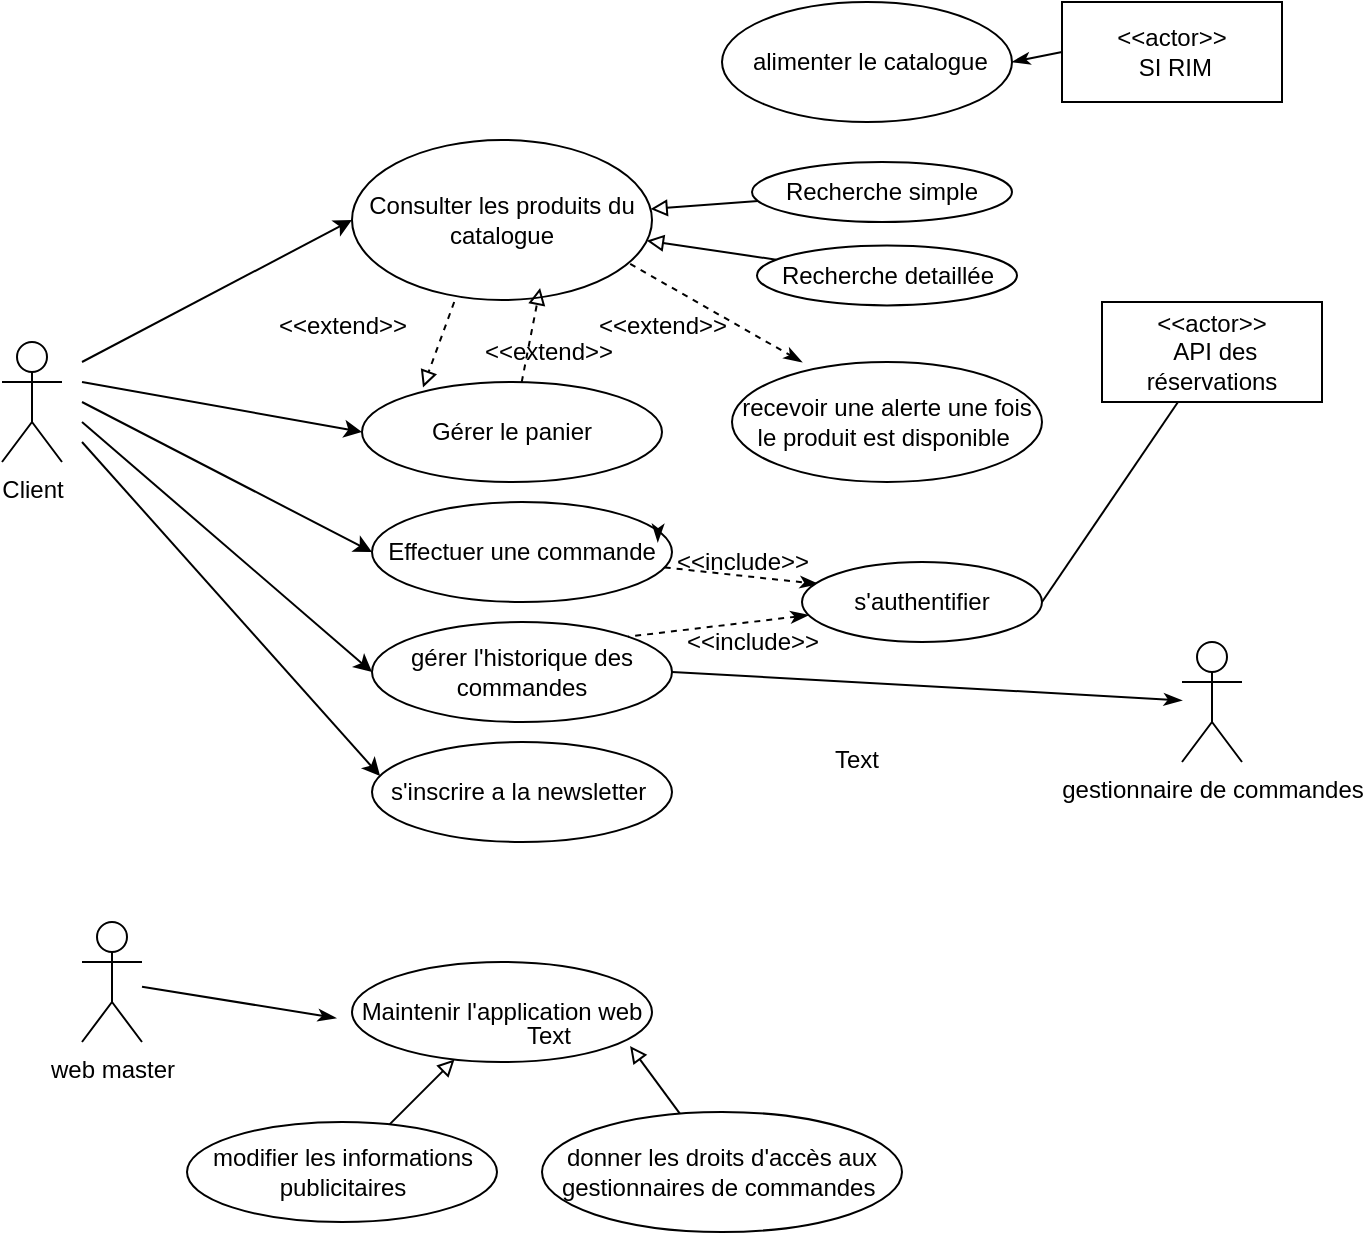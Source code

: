 <mxfile type="github" version="12.4.3" pages="1"><diagram id="gb16NmdpY-OdUI2TQzbu" name="Page-1"><mxGraphModel grid="1" dx="868" dy="480" gridSize="10" guides="1" tooltips="1" connect="1" arrows="1" fold="1" page="1" pageScale="1" pageWidth="827" pageHeight="1169" math="0" shadow="0"><root><mxCell id="0"/><mxCell id="1" parent="0"/><mxCell id="efr_dRh3EIZJNuIeFH5s-50" parent="1" style="edgeStyle=none;rounded=0;orthogonalLoop=1;jettySize=auto;html=1;entryX=0.27;entryY=0.02;entryDx=0;entryDy=0;entryPerimeter=0;startArrow=none;startFill=0;endArrow=block;endFill=0;dashed=1;" edge="1"><mxGeometry as="geometry" relative="1"><mxPoint as="sourcePoint" x="366.099" y="159.997"/><mxPoint as="targetPoint" x="350.5" y="202.69"/></mxGeometry></mxCell><mxCell id="efr_dRh3EIZJNuIeFH5s-65" parent="1" style="edgeStyle=none;rounded=0;orthogonalLoop=1;jettySize=auto;html=1;entryX=0;entryY=0;entryDx=0;entryDy=0;dashed=1;startArrow=none;startFill=0;endArrow=classicThin;endFill=1;" edge="1"><mxGeometry as="geometry" relative="1"><mxPoint as="sourcePoint" x="454.103" y="140.972"/><mxPoint as="targetPoint" x="539.997" y="190.002"/></mxGeometry></mxCell><mxCell id="efr_dRh3EIZJNuIeFH5s-1" value="Consulter les produits du catalogue" parent="1" style="ellipse;whiteSpace=wrap;html=1;" vertex="1"><mxGeometry as="geometry" x="315" y="79" width="150" height="80"/></mxCell><mxCell id="efr_dRh3EIZJNuIeFH5s-51" parent="1" style="edgeStyle=none;rounded=0;orthogonalLoop=1;jettySize=auto;html=1;entryX=0.627;entryY=0.925;entryDx=0;entryDy=0;entryPerimeter=0;startArrow=none;startFill=0;endArrow=block;endFill=0;dashed=1;" edge="1" source="efr_dRh3EIZJNuIeFH5s-2" target="efr_dRh3EIZJNuIeFH5s-1"><mxGeometry as="geometry" relative="1"/></mxCell><mxCell id="efr_dRh3EIZJNuIeFH5s-2" value="Gérer le panier" parent="1" style="ellipse;whiteSpace=wrap;html=1;" vertex="1"><mxGeometry as="geometry" x="320" y="200" width="150" height="50"/></mxCell><mxCell id="efr_dRh3EIZJNuIeFH5s-54" parent="1" style="edgeStyle=none;rounded=0;orthogonalLoop=1;jettySize=auto;html=1;entryX=0.067;entryY=0.275;entryDx=0;entryDy=0;entryPerimeter=0;dashed=1;startArrow=none;startFill=0;endArrow=classicThin;endFill=1;" edge="1" source="efr_dRh3EIZJNuIeFH5s-3" target="efr_dRh3EIZJNuIeFH5s-14"><mxGeometry as="geometry" relative="1"/></mxCell><mxCell id="efr_dRh3EIZJNuIeFH5s-3" value="Effectuer une commande" parent="1" style="ellipse;whiteSpace=wrap;html=1;" vertex="1"><mxGeometry as="geometry" x="325" y="260" width="150" height="50"/></mxCell><mxCell id="efr_dRh3EIZJNuIeFH5s-24" parent="1" style="edgeStyle=none;rounded=0;orthogonalLoop=1;jettySize=auto;html=1;exitX=1;exitY=0.5;exitDx=0;exitDy=0;startArrow=none;startFill=0;endArrow=classicThin;endFill=1;" edge="1" source="efr_dRh3EIZJNuIeFH5s-4" target="efr_dRh3EIZJNuIeFH5s-20"><mxGeometry as="geometry" relative="1"/></mxCell><mxCell id="efr_dRh3EIZJNuIeFH5s-4" value="gérer l'historique des commandes" parent="1" style="ellipse;whiteSpace=wrap;html=1;" vertex="1"><mxGeometry as="geometry" x="325" y="320" width="150" height="50"/></mxCell><mxCell id="efr_dRh3EIZJNuIeFH5s-8" parent="1" style="rounded=0;orthogonalLoop=1;jettySize=auto;html=1;entryX=0;entryY=0.5;entryDx=0;entryDy=0;" edge="1" target="efr_dRh3EIZJNuIeFH5s-1"><mxGeometry as="geometry" relative="1"><mxPoint as="sourcePoint" x="180" y="190"/></mxGeometry></mxCell><mxCell id="efr_dRh3EIZJNuIeFH5s-9" parent="1" style="rounded=0;orthogonalLoop=1;jettySize=auto;html=1;entryX=0;entryY=0.5;entryDx=0;entryDy=0;" edge="1" target="efr_dRh3EIZJNuIeFH5s-2"><mxGeometry as="geometry" relative="1"><mxPoint as="sourcePoint" x="180" y="200"/></mxGeometry></mxCell><mxCell id="efr_dRh3EIZJNuIeFH5s-10" parent="1" style="rounded=0;orthogonalLoop=1;jettySize=auto;html=1;entryX=0;entryY=0.5;entryDx=0;entryDy=0;" edge="1" target="efr_dRh3EIZJNuIeFH5s-3"><mxGeometry as="geometry" relative="1"><mxPoint as="sourcePoint" x="180" y="210"/></mxGeometry></mxCell><mxCell id="efr_dRh3EIZJNuIeFH5s-12" parent="1" style="rounded=0;orthogonalLoop=1;jettySize=auto;html=1;entryX=0;entryY=0.5;entryDx=0;entryDy=0;" edge="1" target="efr_dRh3EIZJNuIeFH5s-4"><mxGeometry as="geometry" relative="1"><mxPoint as="sourcePoint" x="180" y="220"/></mxGeometry></mxCell><mxCell id="efr_dRh3EIZJNuIeFH5s-34" parent="1" style="edgeStyle=none;rounded=0;orthogonalLoop=1;jettySize=auto;html=1;entryX=-0.053;entryY=0.56;entryDx=0;entryDy=0;entryPerimeter=0;startArrow=none;startFill=0;endArrow=classicThin;endFill=1;" edge="1" source="efr_dRh3EIZJNuIeFH5s-6" target="efr_dRh3EIZJNuIeFH5s-33"><mxGeometry as="geometry" relative="1"/></mxCell><mxCell id="efr_dRh3EIZJNuIeFH5s-6" value="web master" parent="1" style="shape=umlActor;verticalLabelPosition=bottom;labelBackgroundColor=#ffffff;verticalAlign=top;html=1;outlineConnect=0;" vertex="1"><mxGeometry as="geometry" x="180" y="470" width="30" height="60"/></mxCell><mxCell id="efr_dRh3EIZJNuIeFH5s-17" parent="1" style="rounded=0;orthogonalLoop=1;jettySize=auto;html=1;entryX=0.953;entryY=0.333;entryDx=0;entryDy=0;entryPerimeter=0;startArrow=classicThin;startFill=1;endArrow=none;endFill=0;dashed=1;" edge="1" target="efr_dRh3EIZJNuIeFH5s-3"><mxGeometry as="geometry" relative="1"><mxPoint as="sourcePoint" x="467.886" y="280"/></mxGeometry></mxCell><mxCell id="efr_dRh3EIZJNuIeFH5s-19" parent="1" style="edgeStyle=none;rounded=0;orthogonalLoop=1;jettySize=auto;html=1;entryX=1;entryY=0;entryDx=0;entryDy=0;dashed=1;startArrow=classicThin;startFill=1;endArrow=none;endFill=0;" edge="1" source="efr_dRh3EIZJNuIeFH5s-14" target="efr_dRh3EIZJNuIeFH5s-4"><mxGeometry as="geometry" relative="1"/></mxCell><mxCell id="efr_dRh3EIZJNuIeFH5s-28" parent="1" style="edgeStyle=none;rounded=0;orthogonalLoop=1;jettySize=auto;html=1;exitX=1;exitY=0.5;exitDx=0;exitDy=0;startArrow=none;startFill=0;endArrow=none;endFill=0;" edge="1" source="efr_dRh3EIZJNuIeFH5s-14" target="efr_dRh3EIZJNuIeFH5s-27"><mxGeometry as="geometry" relative="1"/></mxCell><mxCell id="efr_dRh3EIZJNuIeFH5s-14" value="s'authentifier " parent="1" style="ellipse;whiteSpace=wrap;html=1;" vertex="1"><mxGeometry as="geometry" x="540" y="290" width="120" height="40"/></mxCell><mxCell id="efr_dRh3EIZJNuIeFH5s-20" value="gestionnaire de commandes" parent="1" style="shape=umlActor;verticalLabelPosition=bottom;labelBackgroundColor=#ffffff;verticalAlign=top;html=1;outlineConnect=0;" vertex="1"><mxGeometry as="geometry" x="730" y="330" width="30" height="60"/></mxCell><mxCell id="efr_dRh3EIZJNuIeFH5s-25" value="&amp;nbsp;alimenter le catalogue" parent="1" style="ellipse;whiteSpace=wrap;html=1;" vertex="1"><mxGeometry as="geometry" x="500" y="10" width="145" height="60"/></mxCell><mxCell id="efr_dRh3EIZJNuIeFH5s-29" parent="1" style="edgeStyle=none;rounded=0;orthogonalLoop=1;jettySize=auto;html=1;exitX=0;exitY=0.5;exitDx=0;exitDy=0;entryX=1;entryY=0.5;entryDx=0;entryDy=0;startArrow=none;startFill=0;endArrow=classicThin;endFill=1;" edge="1" source="efr_dRh3EIZJNuIeFH5s-26" target="efr_dRh3EIZJNuIeFH5s-25"><mxGeometry as="geometry" relative="1"/></mxCell><mxCell id="efr_dRh3EIZJNuIeFH5s-26" value="&amp;lt;&amp;lt;actor&amp;gt;&amp;gt;&lt;br&gt;&amp;nbsp;SI RIM" parent="1" style="rounded=0;whiteSpace=wrap;html=1;" vertex="1"><mxGeometry as="geometry" x="670" y="10" width="110" height="50"/></mxCell><mxCell id="efr_dRh3EIZJNuIeFH5s-27" value="&amp;lt;&amp;lt;actor&amp;gt;&amp;gt;&lt;br&gt;&amp;nbsp;API des réservations" parent="1" style="rounded=0;whiteSpace=wrap;html=1;" vertex="1"><mxGeometry as="geometry" x="690" y="160" width="110" height="50"/></mxCell><mxCell id="efr_dRh3EIZJNuIeFH5s-32" value="Client" parent="1" style="shape=umlActor;verticalLabelPosition=bottom;labelBackgroundColor=#ffffff;verticalAlign=top;html=1;outlineConnect=0;" vertex="1"><mxGeometry as="geometry" x="140" y="180" width="30" height="60"/></mxCell><mxCell id="efr_dRh3EIZJNuIeFH5s-33" value="Maintenir l'application web" parent="1" style="ellipse;whiteSpace=wrap;html=1;" vertex="1"><mxGeometry as="geometry" x="315" y="490" width="150" height="50"/></mxCell><mxCell id="efr_dRh3EIZJNuIeFH5s-37" parent="1" style="edgeStyle=none;rounded=0;orthogonalLoop=1;jettySize=auto;html=1;startArrow=none;startFill=0;endArrow=block;endFill=0;" edge="1" source="efr_dRh3EIZJNuIeFH5s-35" target="efr_dRh3EIZJNuIeFH5s-33"><mxGeometry as="geometry" relative="1"/></mxCell><mxCell id="efr_dRh3EIZJNuIeFH5s-35" value="modifier les informations publicitaires " parent="1" style="ellipse;whiteSpace=wrap;html=1;" vertex="1"><mxGeometry as="geometry" x="232.5" y="570" width="155" height="50"/></mxCell><mxCell id="efr_dRh3EIZJNuIeFH5s-38" parent="1" style="edgeStyle=none;rounded=0;orthogonalLoop=1;jettySize=auto;html=1;entryX=0.927;entryY=0.84;entryDx=0;entryDy=0;entryPerimeter=0;startArrow=none;startFill=0;endArrow=block;endFill=0;" edge="1" source="efr_dRh3EIZJNuIeFH5s-36" target="efr_dRh3EIZJNuIeFH5s-33"><mxGeometry as="geometry" relative="1"/></mxCell><mxCell id="efr_dRh3EIZJNuIeFH5s-36" value="donner les droits d'accès aux gestionnaires de commandes&amp;nbsp;" parent="1" style="ellipse;whiteSpace=wrap;html=1;" vertex="1"><mxGeometry as="geometry" x="410" y="565" width="180" height="60"/></mxCell><mxCell id="efr_dRh3EIZJNuIeFH5s-44" parent="1" style="edgeStyle=none;rounded=0;orthogonalLoop=1;jettySize=auto;html=1;startArrow=none;startFill=0;endArrow=block;endFill=0;" edge="1" source="efr_dRh3EIZJNuIeFH5s-39" target="efr_dRh3EIZJNuIeFH5s-1"><mxGeometry as="geometry" relative="1"/></mxCell><mxCell id="efr_dRh3EIZJNuIeFH5s-39" value="Recherche simple" parent="1" style="ellipse;whiteSpace=wrap;html=1;" vertex="1"><mxGeometry as="geometry" x="515" y="90" width="130" height="30"/></mxCell><mxCell id="efr_dRh3EIZJNuIeFH5s-42" parent="1" style="edgeStyle=none;rounded=0;orthogonalLoop=1;jettySize=auto;html=1;startArrow=none;startFill=0;endArrow=block;endFill=0;" edge="1" source="efr_dRh3EIZJNuIeFH5s-41" target="efr_dRh3EIZJNuIeFH5s-1"><mxGeometry as="geometry" relative="1"/></mxCell><mxCell id="efr_dRh3EIZJNuIeFH5s-41" value="Recherche detaillée" parent="1" style="ellipse;whiteSpace=wrap;html=1;" vertex="1"><mxGeometry as="geometry" x="517.5" y="131.69" width="130" height="30"/></mxCell><mxCell id="efr_dRh3EIZJNuIeFH5s-45" value="&amp;lt;&amp;lt;include&amp;gt;&amp;gt;" parent="1" style="text;html=1;align=center;verticalAlign=middle;resizable=0;points=[];;autosize=1;" vertex="1"><mxGeometry as="geometry" x="475" y="320" width="80" height="20"/></mxCell><mxCell id="efr_dRh3EIZJNuIeFH5s-52" value="&amp;lt;&amp;lt;extend&amp;gt;&amp;gt;" parent="1" style="text;html=1;align=center;verticalAlign=middle;resizable=0;points=[];;autosize=1;" vertex="1"><mxGeometry as="geometry" x="430" y="161.69" width="80" height="20"/></mxCell><mxCell id="efr_dRh3EIZJNuIeFH5s-53" value="&amp;lt;&amp;lt;extend&amp;gt;&amp;gt;" parent="1" style="text;html=1;align=center;verticalAlign=middle;resizable=0;points=[];;autosize=1;" vertex="1"><mxGeometry as="geometry" x="270" y="161.69" width="80" height="20"/></mxCell><mxCell id="efr_dRh3EIZJNuIeFH5s-55" value="&amp;lt;&amp;lt;include&amp;gt;&amp;gt;" parent="1" style="text;html=1;align=center;verticalAlign=middle;resizable=0;points=[];;autosize=1;" vertex="1"><mxGeometry as="geometry" x="470" y="280" width="80" height="20"/></mxCell><mxCell id="efr_dRh3EIZJNuIeFH5s-57" value="s'inscrire a la newsletter&amp;nbsp;" parent="1" style="ellipse;whiteSpace=wrap;html=1;" vertex="1"><mxGeometry as="geometry" x="325" y="380" width="150" height="50"/></mxCell><mxCell id="efr_dRh3EIZJNuIeFH5s-58" parent="1" style="rounded=0;orthogonalLoop=1;jettySize=auto;html=1;entryX=0.027;entryY=0.34;entryDx=0;entryDy=0;entryPerimeter=0;" edge="1" target="efr_dRh3EIZJNuIeFH5s-57"><mxGeometry as="geometry" relative="1"><mxPoint as="sourcePoint" x="180" y="230"/><mxPoint as="targetPoint" x="315" y="375"/></mxGeometry></mxCell><mxCell id="efr_dRh3EIZJNuIeFH5s-64" value="recevoir une alerte une fois le produit est disponible&amp;nbsp;" parent="1" style="ellipse;whiteSpace=wrap;html=1;" vertex="1"><mxGeometry as="geometry" x="505" y="190" width="155" height="60"/></mxCell><mxCell id="efr_dRh3EIZJNuIeFH5s-70" value="&amp;lt;&amp;lt;extend&amp;gt;&amp;gt;" parent="1" style="text;html=1;align=center;verticalAlign=middle;resizable=0;points=[];;autosize=1;" vertex="1"><mxGeometry as="geometry" x="373" y="175" width="80" height="20"/></mxCell><mxCell id="efr_dRh3EIZJNuIeFH5s-71" value="Text" parent="1" style="text;html=1;align=center;verticalAlign=middle;resizable=0;points=[];;autosize=1;" vertex="1"><mxGeometry as="geometry" x="393" y="517" width="40" height="20"/></mxCell><mxCell id="efr_dRh3EIZJNuIeFH5s-73" value="Text" parent="1" style="text;html=1;align=center;verticalAlign=middle;resizable=0;points=[];;autosize=1;" vertex="1"><mxGeometry as="geometry" x="547" y="379" width="40" height="20"/></mxCell></root></mxGraphModel></diagram></mxfile>